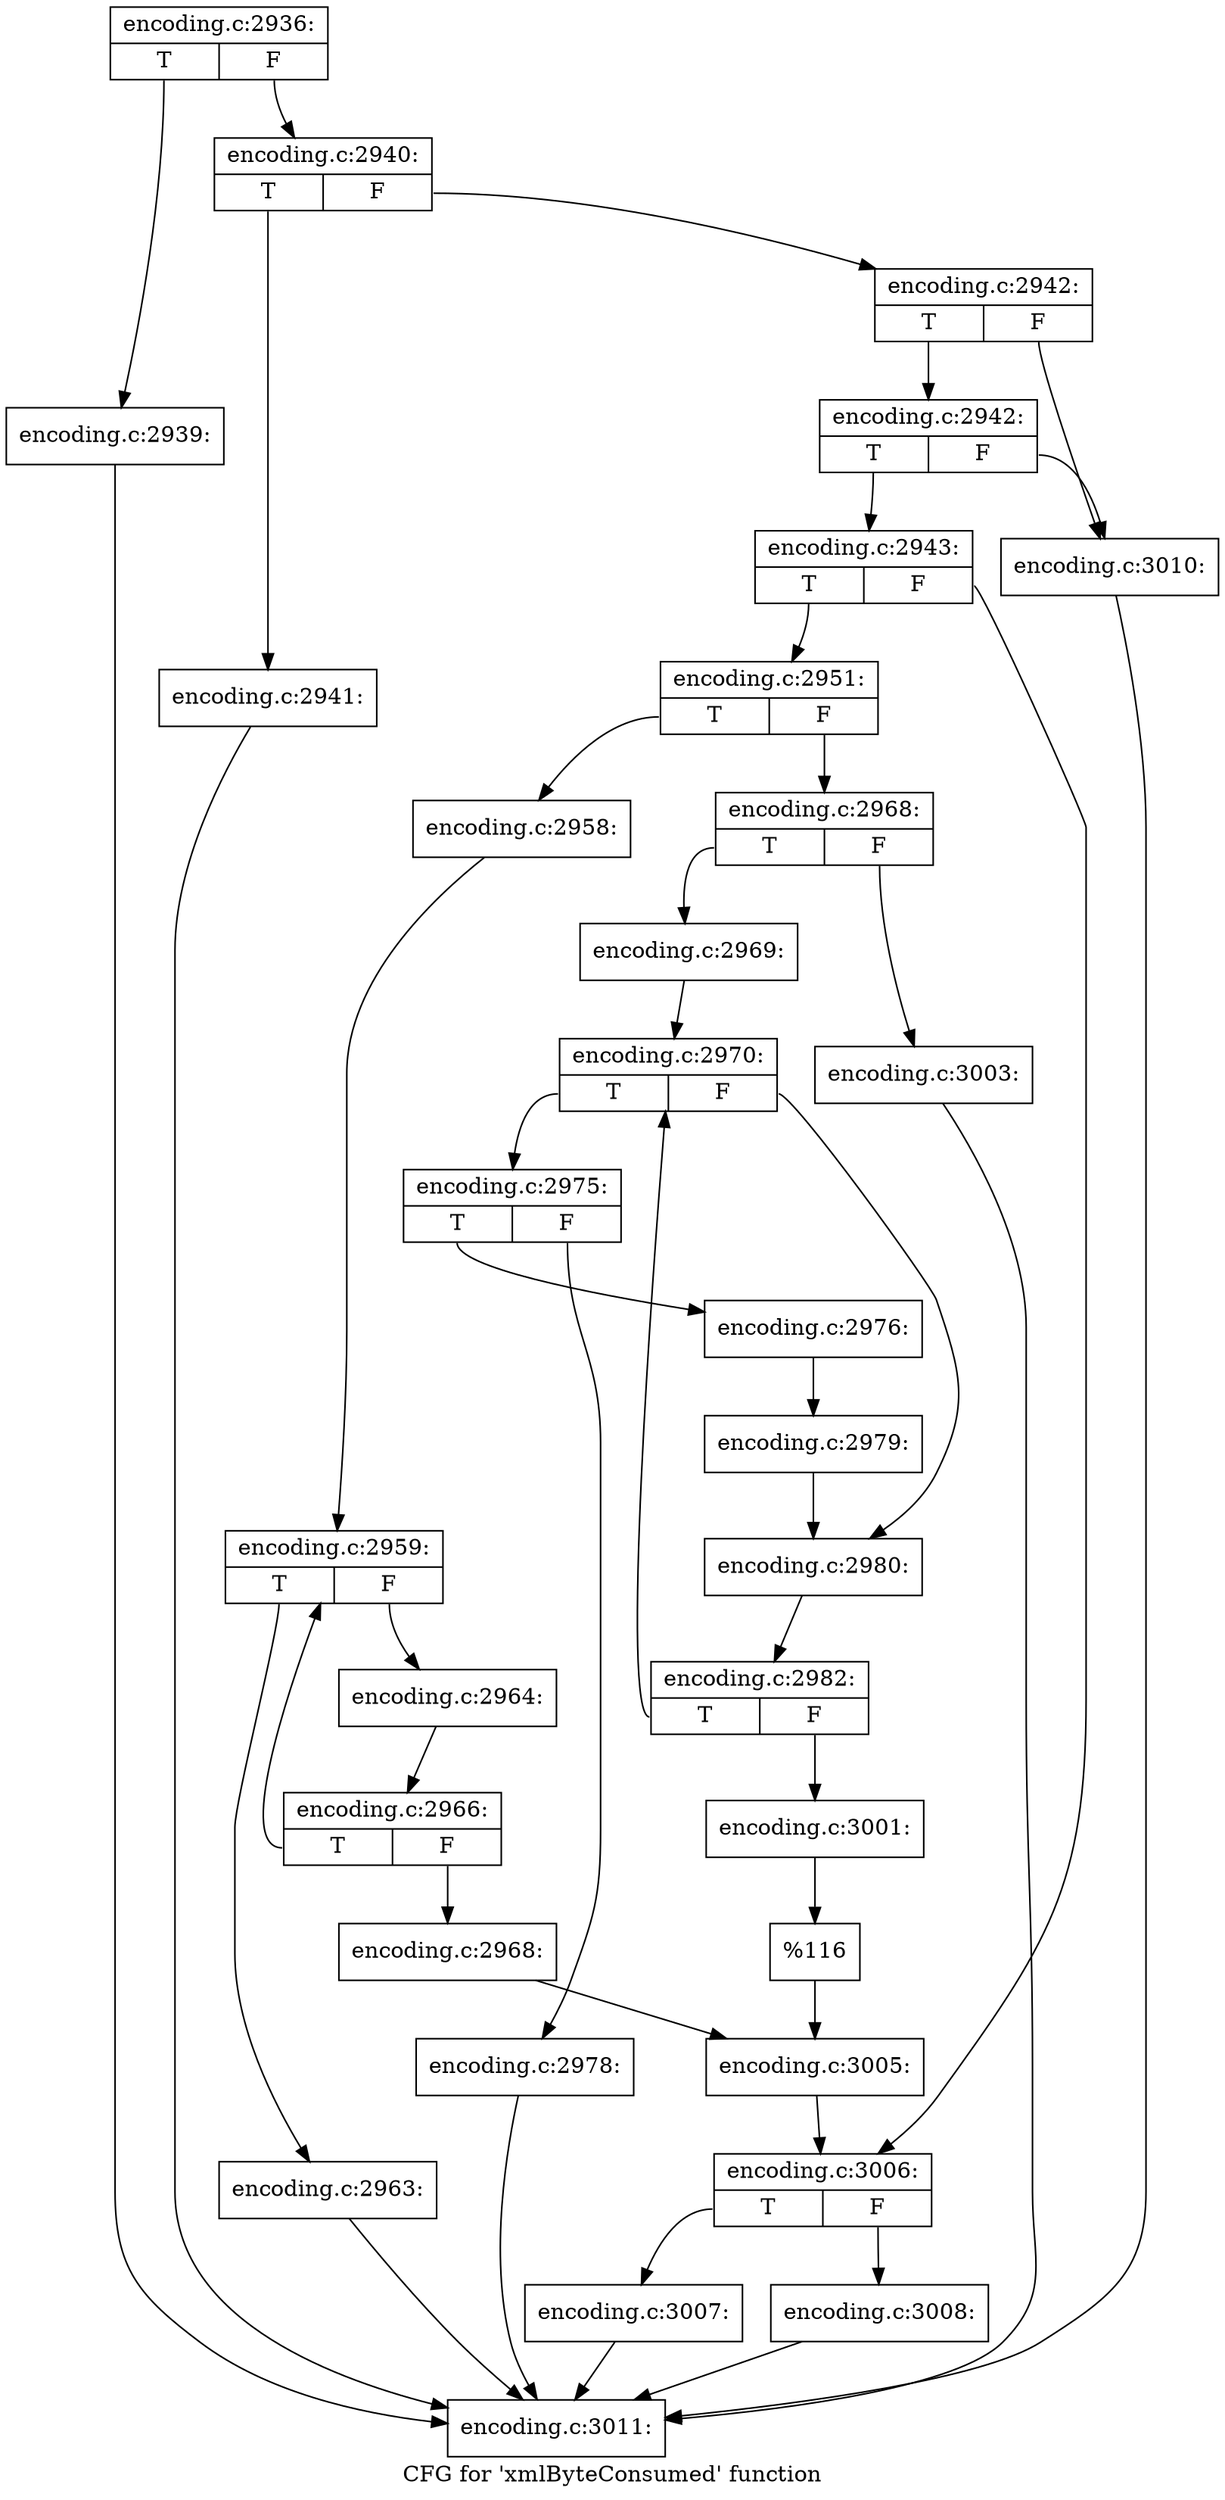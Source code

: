 digraph "CFG for 'xmlByteConsumed' function" {
	label="CFG for 'xmlByteConsumed' function";

	Node0x4773bd0 [shape=record,label="{encoding.c:2936:|{<s0>T|<s1>F}}"];
	Node0x4773bd0:s0 -> Node0x4794e70;
	Node0x4773bd0:s1 -> Node0x4794ec0;
	Node0x4794e70 [shape=record,label="{encoding.c:2939:}"];
	Node0x4794e70 -> Node0x4773c90;
	Node0x4794ec0 [shape=record,label="{encoding.c:2940:|{<s0>T|<s1>F}}"];
	Node0x4794ec0:s0 -> Node0x4795650;
	Node0x4794ec0:s1 -> Node0x47956a0;
	Node0x4795650 [shape=record,label="{encoding.c:2941:}"];
	Node0x4795650 -> Node0x4773c90;
	Node0x47956a0 [shape=record,label="{encoding.c:2942:|{<s0>T|<s1>F}}"];
	Node0x47956a0:s0 -> Node0x4795c30;
	Node0x47956a0:s1 -> Node0x4795be0;
	Node0x4795c30 [shape=record,label="{encoding.c:2942:|{<s0>T|<s1>F}}"];
	Node0x4795c30:s0 -> Node0x4795b90;
	Node0x4795c30:s1 -> Node0x4795be0;
	Node0x4795b90 [shape=record,label="{encoding.c:2943:|{<s0>T|<s1>F}}"];
	Node0x4795b90:s0 -> Node0x4796f10;
	Node0x4795b90:s1 -> Node0x4796f60;
	Node0x4796f10 [shape=record,label="{encoding.c:2951:|{<s0>T|<s1>F}}"];
	Node0x4796f10:s0 -> Node0x4798f10;
	Node0x4796f10:s1 -> Node0x4798fb0;
	Node0x4798f10 [shape=record,label="{encoding.c:2958:}"];
	Node0x4798f10 -> Node0x47994d0;
	Node0x47994d0 [shape=record,label="{encoding.c:2959:|{<s0>T|<s1>F}}"];
	Node0x47994d0:s0 -> Node0x4600b70;
	Node0x47994d0:s1 -> Node0x479a330;
	Node0x4600b70 [shape=record,label="{encoding.c:2963:}"];
	Node0x4600b70 -> Node0x4773c90;
	Node0x479a330 [shape=record,label="{encoding.c:2964:}"];
	Node0x479a330 -> Node0x4799480;
	Node0x4799480 [shape=record,label="{encoding.c:2966:|{<s0>T|<s1>F}}"];
	Node0x4799480:s0 -> Node0x47994d0;
	Node0x4799480:s1 -> Node0x4799430;
	Node0x4799430 [shape=record,label="{encoding.c:2968:}"];
	Node0x4799430 -> Node0x4798f60;
	Node0x4798fb0 [shape=record,label="{encoding.c:2968:|{<s0>T|<s1>F}}"];
	Node0x4798fb0:s0 -> Node0x479b0e0;
	Node0x4798fb0:s1 -> Node0x479b180;
	Node0x479b0e0 [shape=record,label="{encoding.c:2969:}"];
	Node0x479b0e0 -> Node0x479b6a0;
	Node0x479b6a0 [shape=record,label="{encoding.c:2970:|{<s0>T|<s1>F}}"];
	Node0x479b6a0:s0 -> Node0x479c4c0;
	Node0x479b6a0:s1 -> Node0x479c510;
	Node0x479c4c0 [shape=record,label="{encoding.c:2975:|{<s0>T|<s1>F}}"];
	Node0x479c4c0:s0 -> Node0x479c8d0;
	Node0x479c4c0:s1 -> Node0x479c970;
	Node0x479c8d0 [shape=record,label="{encoding.c:2976:}"];
	Node0x479c8d0 -> Node0x479c920;
	Node0x479c970 [shape=record,label="{encoding.c:2978:}"];
	Node0x479c970 -> Node0x4773c90;
	Node0x479c920 [shape=record,label="{encoding.c:2979:}"];
	Node0x479c920 -> Node0x479c510;
	Node0x479c510 [shape=record,label="{encoding.c:2980:}"];
	Node0x479c510 -> Node0x479b650;
	Node0x479b650 [shape=record,label="{encoding.c:2982:|{<s0>T|<s1>F}}"];
	Node0x479b650:s0 -> Node0x479b6a0;
	Node0x479b650:s1 -> Node0x479b600;
	Node0x479b600 [shape=record,label="{encoding.c:3001:}"];
	Node0x479b600 -> Node0x479b130;
	Node0x479b180 [shape=record,label="{encoding.c:3003:}"];
	Node0x479b180 -> Node0x4773c90;
	Node0x479b130 [shape=record,label="{%116}"];
	Node0x479b130 -> Node0x4798f60;
	Node0x4798f60 [shape=record,label="{encoding.c:3005:}"];
	Node0x4798f60 -> Node0x4796f60;
	Node0x4796f60 [shape=record,label="{encoding.c:3006:|{<s0>T|<s1>F}}"];
	Node0x4796f60:s0 -> Node0x479dd40;
	Node0x4796f60:s1 -> Node0x479dd90;
	Node0x479dd40 [shape=record,label="{encoding.c:3007:}"];
	Node0x479dd40 -> Node0x4773c90;
	Node0x479dd90 [shape=record,label="{encoding.c:3008:}"];
	Node0x479dd90 -> Node0x4773c90;
	Node0x4795be0 [shape=record,label="{encoding.c:3010:}"];
	Node0x4795be0 -> Node0x4773c90;
	Node0x4773c90 [shape=record,label="{encoding.c:3011:}"];
}

